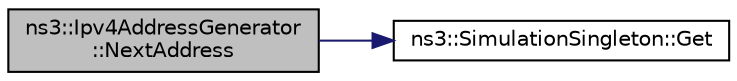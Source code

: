 digraph "ns3::Ipv4AddressGenerator::NextAddress"
{
 // LATEX_PDF_SIZE
  edge [fontname="Helvetica",fontsize="10",labelfontname="Helvetica",labelfontsize="10"];
  node [fontname="Helvetica",fontsize="10",shape=record];
  rankdir="LR";
  Node1 [label="ns3::Ipv4AddressGenerator\l::NextAddress",height=0.2,width=0.4,color="black", fillcolor="grey75", style="filled", fontcolor="black",tooltip="Allocate the next Ipv4Address for the configured network and mask."];
  Node1 -> Node2 [color="midnightblue",fontsize="10",style="solid",fontname="Helvetica"];
  Node2 [label="ns3::SimulationSingleton::Get",height=0.2,width=0.4,color="black", fillcolor="white", style="filled",URL="$classns3_1_1_simulation_singleton.html#a35870bf2664aaa6e653ce99fb68fc8fc",tooltip="Get a pointer to the singleton instance."];
}
